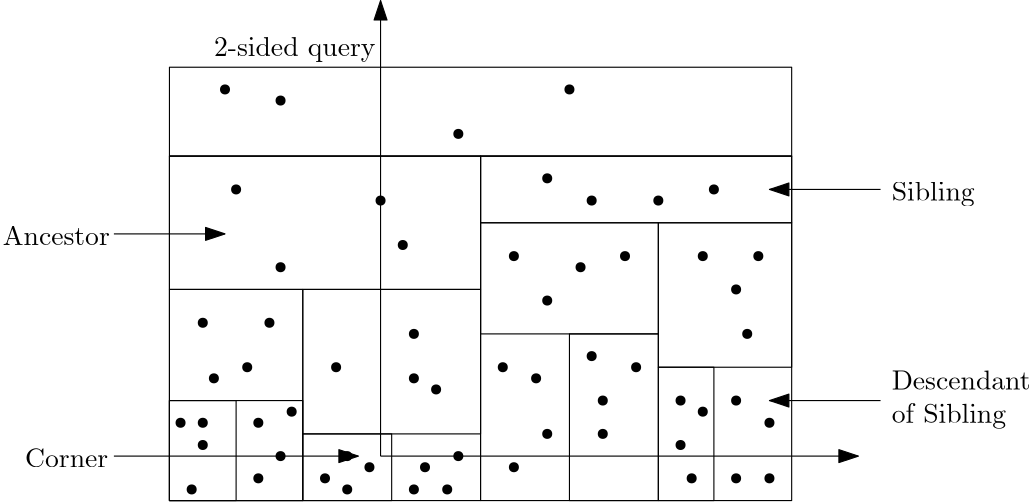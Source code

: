 <?xml version="1.0"?>
<!DOCTYPE ipe SYSTEM "ipe.dtd">
<ipe version="70005" creator="Ipe 7.1.4">
<info created="D:20160426152720" modified="D:20160426152720"/>
<ipestyle name="basic">
<symbol name="arrow/arc(spx)">
<path stroke="sym-stroke" fill="sym-stroke" pen="sym-pen">
0 0 m
-1 0.333 l
-1 -0.333 l
h
</path>
</symbol>
<symbol name="arrow/farc(spx)">
<path stroke="sym-stroke" fill="white" pen="sym-pen">
0 0 m
-1 0.333 l
-1 -0.333 l
h
</path>
</symbol>
<symbol name="mark/circle(sx)" transformations="translations">
<path fill="sym-stroke">
0.6 0 0 0.6 0 0 e
0.4 0 0 0.4 0 0 e
</path>
</symbol>
<symbol name="mark/disk(sx)" transformations="translations">
<path fill="sym-stroke">
0.6 0 0 0.6 0 0 e
</path>
</symbol>
<symbol name="mark/fdisk(sfx)" transformations="translations">
<group>
<path fill="sym-fill">
0.5 0 0 0.5 0 0 e
</path>
<path fill="sym-stroke" fillrule="eofill">
0.6 0 0 0.6 0 0 e
0.4 0 0 0.4 0 0 e
</path>
</group>
</symbol>
<symbol name="mark/box(sx)" transformations="translations">
<path fill="sym-stroke" fillrule="eofill">
-0.6 -0.6 m
0.6 -0.6 l
0.6 0.6 l
-0.6 0.6 l
h
-0.4 -0.4 m
0.4 -0.4 l
0.4 0.4 l
-0.4 0.4 l
h
</path>
</symbol>
<symbol name="mark/square(sx)" transformations="translations">
<path fill="sym-stroke">
-0.6 -0.6 m
0.6 -0.6 l
0.6 0.6 l
-0.6 0.6 l
h
</path>
</symbol>
<symbol name="mark/fsquare(sfx)" transformations="translations">
<group>
<path fill="sym-fill">
-0.5 -0.5 m
0.5 -0.5 l
0.5 0.5 l
-0.5 0.5 l
h
</path>
<path fill="sym-stroke" fillrule="eofill">
-0.6 -0.6 m
0.6 -0.6 l
0.6 0.6 l
-0.6 0.6 l
h
-0.4 -0.4 m
0.4 -0.4 l
0.4 0.4 l
-0.4 0.4 l
h
</path>
</group>
</symbol>
<symbol name="mark/cross(sx)" transformations="translations">
<group>
<path fill="sym-stroke">
-0.43 -0.57 m
0.57 0.43 l
0.43 0.57 l
-0.57 -0.43 l
h
</path>
<path fill="sym-stroke">
-0.43 0.57 m
0.57 -0.43 l
0.43 -0.57 l
-0.57 0.43 l
h
</path>
</group>
</symbol>
<symbol name="arrow/fnormal(spx)">
<path stroke="sym-stroke" fill="white" pen="sym-pen">
0 0 m
-1 0.333 l
-1 -0.333 l
h
</path>
</symbol>
<symbol name="arrow/pointed(spx)">
<path stroke="sym-stroke" fill="sym-stroke" pen="sym-pen">
0 0 m
-1 0.333 l
-0.8 0 l
-1 -0.333 l
h
</path>
</symbol>
<symbol name="arrow/fpointed(spx)">
<path stroke="sym-stroke" fill="white" pen="sym-pen">
0 0 m
-1 0.333 l
-0.8 0 l
-1 -0.333 l
h
</path>
</symbol>
<symbol name="arrow/linear(spx)">
<path stroke="sym-stroke" pen="sym-pen">
-1 0.333 m
0 0 l
-1 -0.333 l
</path>
</symbol>
<symbol name="arrow/fdouble(spx)">
<path stroke="sym-stroke" fill="white" pen="sym-pen">
0 0 m
-1 0.333 l
-1 -0.333 l
h
-1 0 m
-2 0.333 l
-2 -0.333 l
h
</path>
</symbol>
<symbol name="arrow/double(spx)">
<path stroke="sym-stroke" fill="sym-stroke" pen="sym-pen">
0 0 m
-1 0.333 l
-1 -0.333 l
h
-1 0 m
-2 0.333 l
-2 -0.333 l
h
</path>
</symbol>
<pen name="heavier" value="0.8"/>
<pen name="fat" value="1.2"/>
<pen name="ultrafat" value="2"/>
<symbolsize name="large" value="5"/>
<symbolsize name="small" value="2"/>
<symbolsize name="tiny" value="1.1"/>
<arrowsize name="large" value="10"/>
<arrowsize name="small" value="5"/>
<arrowsize name="tiny" value="3"/>
<color name="red" value="1 0 0"/>
<color name="green" value="0 1 0"/>
<color name="blue" value="0 0 1"/>
<color name="yellow" value="1 1 0"/>
<color name="orange" value="1 0.647 0"/>
<color name="gold" value="1 0.843 0"/>
<color name="purple" value="0.627 0.125 0.941"/>
<color name="gray" value="0.745"/>
<color name="brown" value="0.647 0.165 0.165"/>
<color name="navy" value="0 0 0.502"/>
<color name="pink" value="1 0.753 0.796"/>
<color name="seagreen" value="0.18 0.545 0.341"/>
<color name="turquoise" value="0.251 0.878 0.816"/>
<color name="violet" value="0.933 0.51 0.933"/>
<color name="darkblue" value="0 0 0.545"/>
<color name="darkcyan" value="0 0.545 0.545"/>
<color name="darkgray" value="0.663"/>
<color name="darkgreen" value="0 0.392 0"/>
<color name="darkmagenta" value="0.545 0 0.545"/>
<color name="darkorange" value="1 0.549 0"/>
<color name="darkred" value="0.545 0 0"/>
<color name="lightblue" value="0.678 0.847 0.902"/>
<color name="lightcyan" value="0.878 1 1"/>
<color name="lightgray" value="0.827"/>
<color name="lightgreen" value="0.565 0.933 0.565"/>
<color name="lightyellow" value="1 1 0.878"/>
<dashstyle name="dashed" value="[4] 0"/>
<dashstyle name="dotted" value="[1 3] 0"/>
<dashstyle name="dash dotted" value="[4 2 1 2] 0"/>
<dashstyle name="dash dot dotted" value="[4 2 1 2 1 2] 0"/>
<textsize name="large" value="\large"/>
<textsize name="Large" value="\Large"/>
<textsize name="LARGE" value="\LARGE"/>
<textsize name="huge" value="\huge"/>
<textsize name="Huge" value="\Huge"/>
<textsize name="small" value="\small"/>
<textsize name="footnote" value="\footnotesize"/>
<textsize name="tiny" value="\tiny"/>
<textstyle name="center" begin="\begin{center}" end="\end{center}"/>
<textstyle name="itemize" begin="\begin{itemize}" end="\end{itemize}"/>
<textstyle name="item" begin="\begin{itemize}\item{}" end="\end{itemize}"/>
<gridsize name="4 pts" value="4"/>
<gridsize name="8 pts (~3 mm)" value="8"/>
<gridsize name="16 pts (~6 mm)" value="16"/>
<gridsize name="32 pts (~12 mm)" value="32"/>
<gridsize name="10 pts (~3.5 mm)" value="10"/>
<gridsize name="20 pts (~7 mm)" value="20"/>
<gridsize name="14 pts (~5 mm)" value="14"/>
<gridsize name="28 pts (~10 mm)" value="28"/>
<gridsize name="56 pts (~20 mm)" value="56"/>
<anglesize name="90 deg" value="90"/>
<anglesize name="60 deg" value="60"/>
<anglesize name="45 deg" value="45"/>
<anglesize name="30 deg" value="30"/>
<anglesize name="22.5 deg" value="22.5"/>
<tiling name="falling" angle="-60" step="4" width="1"/>
<tiling name="rising" angle="30" step="4" width="1"/>
</ipestyle>
<page>
<layer name="alpha"/>
<view layers="alpha" active="alpha"/>
<path layer="alpha" stroke="black">
128 784 m
128 752 l
352 752 l
352 784 l
h
</path>
<path stroke="black">
128 752 m
128 628 l
240 628 l
240 752 l
h
</path>
<path stroke="black">
240 628 m
240 752 l
352 752 l
352 628 l
h
</path>
<path stroke="black">
128 752 m
128 704 l
240 704 l
240 752 l
h
</path>
<path stroke="black">
128 704 m
128 628 l
176 628 l
176 704 l
h
</path>
<path stroke="black">
128 664 m
128 628 l
176 628 l
176 664 l
h
</path>
<path stroke="black">
128 664 m
128 628 l
152 628 l
152 664 l
h
</path>
<path stroke="black">
176 704 m
176 652 l
240 652 l
240 704 l
h
</path>
<path stroke="black">
176 652 m
176 628 l
208 628 l
208 652 l
h
</path>
<path stroke="black">
240 752 m
240 728 l
352 728 l
352 752 l
h
</path>
<path stroke="black">
240 728 m
240 688 l
304 688 l
304 728 l
h
</path>
<path stroke="black">
304 688 m
304 628 l
272 628 l
272 688 l
h
</path>
<path stroke="black">
304 728 m
304 676 l
352 676 l
352 728 l
h
</path>
<path stroke="black">
304 676 m
304 628 l
324 628 l
324 676 l
h
</path>
<use name="mark/disk(sx)" pos="148 776" size="normal" stroke="black"/>
<use name="mark/disk(sx)" pos="168 772" size="normal" stroke="black"/>
<use name="mark/disk(sx)" pos="232 760" size="normal" stroke="black"/>
<use name="mark/disk(sx)" pos="272 776" size="normal" stroke="black"/>
<use name="mark/disk(sx)" pos="152 740" size="normal" stroke="black"/>
<use name="mark/disk(sx)" pos="168 712" size="normal" stroke="black"/>
<use name="mark/disk(sx)" pos="204 736" size="normal" stroke="black"/>
<use name="mark/disk(sx)" pos="212 720" size="normal" stroke="black"/>
<use name="mark/disk(sx)" pos="264 744" size="normal" stroke="black"/>
<use name="mark/disk(sx)" pos="280 736" size="normal" stroke="black"/>
<use name="mark/disk(sx)" pos="304 736" size="normal" stroke="black"/>
<use name="mark/disk(sx)" pos="324 740" size="normal" stroke="black"/>
<use name="mark/disk(sx)" pos="252 716" size="normal" stroke="black"/>
<use name="mark/disk(sx)" pos="264 700" size="normal" stroke="black"/>
<use name="mark/disk(sx)" pos="276 712" size="normal" stroke="black"/>
<use name="mark/disk(sx)" pos="292 716" size="normal" stroke="black"/>
<use name="mark/disk(sx)" pos="320 716" size="normal" stroke="black"/>
<use name="mark/disk(sx)" pos="332 704" size="normal" stroke="black"/>
<use name="mark/disk(sx)" pos="340 716" size="normal" stroke="black"/>
<use name="mark/disk(sx)" pos="336 688" size="normal" stroke="black"/>
<use name="mark/disk(sx)" pos="332 664" size="normal" stroke="black"/>
<use name="mark/disk(sx)" pos="344 656" size="normal" stroke="black"/>
<use name="mark/disk(sx)" pos="332 636" size="normal" stroke="black"/>
<use name="mark/disk(sx)" pos="344 636" size="normal" stroke="black"/>
<use name="mark/disk(sx)" pos="316 636" size="normal" stroke="black"/>
<use name="mark/disk(sx)" pos="312 648" size="normal" stroke="black"/>
<use name="mark/disk(sx)" pos="320 660" size="normal" stroke="black"/>
<use name="mark/disk(sx)" pos="312 664" size="normal" stroke="black"/>
<use name="mark/disk(sx)" pos="280 680" size="normal" stroke="black"/>
<use name="mark/disk(sx)" pos="296 676" size="normal" stroke="black"/>
<use name="mark/disk(sx)" pos="284 664" size="normal" stroke="black"/>
<use name="mark/disk(sx)" pos="284 652" size="normal" stroke="black"/>
<use name="mark/disk(sx)" pos="248 676" size="normal" stroke="black"/>
<use name="mark/disk(sx)" pos="260 672" size="normal" stroke="black"/>
<use name="mark/disk(sx)" pos="252 640" size="normal" stroke="black"/>
<use name="mark/disk(sx)" pos="264 652" size="normal" stroke="black"/>
<use name="mark/disk(sx)" pos="188 676" size="normal" stroke="black"/>
<use name="mark/disk(sx)" pos="216 688" size="normal" stroke="black"/>
<use name="mark/disk(sx)" pos="216 672" size="normal" stroke="black"/>
<use name="mark/disk(sx)" pos="224 668" size="normal" stroke="black"/>
<use name="mark/disk(sx)" pos="216 632" size="normal" stroke="black"/>
<use name="mark/disk(sx)" pos="220 640" size="normal" stroke="black"/>
<use name="mark/disk(sx)" pos="228 632" size="normal" stroke="black"/>
<use name="mark/disk(sx)" pos="232 644" size="normal" stroke="black"/>
<use name="mark/disk(sx)" pos="184 636" size="normal" stroke="black"/>
<use name="mark/disk(sx)" pos="192 632" size="normal" stroke="black"/>
<use name="mark/disk(sx)" pos="200 640" size="normal" stroke="black"/>
<use name="mark/disk(sx)" pos="192 644" size="normal" stroke="black"/>
<use name="mark/disk(sx)" pos="160 656" size="normal" stroke="black"/>
<use name="mark/disk(sx)" pos="172 660" size="normal" stroke="black"/>
<use name="mark/disk(sx)" pos="168 644" size="normal" stroke="black"/>
<use name="mark/disk(sx)" pos="160 636" size="normal" stroke="black"/>
<use name="mark/disk(sx)" pos="132 656" size="normal" stroke="black"/>
<use name="mark/disk(sx)" pos="140 656" size="normal" stroke="black"/>
<use name="mark/disk(sx)" pos="140 648" size="normal" stroke="black"/>
<use name="mark/disk(sx)" pos="136 632" size="normal" stroke="black"/>
<use name="mark/disk(sx)" pos="140 692" size="normal" stroke="black"/>
<use name="mark/disk(sx)" pos="144 672" size="normal" stroke="black"/>
<use name="mark/disk(sx)" pos="164 692" size="normal" stroke="black"/>
<use name="mark/disk(sx)" pos="156 676" size="normal" stroke="black"/>
<path stroke="black" rarrow="normal/normal">
204 808 m
204 644 l
204 644 l
</path>
<path stroke="black" rarrow="normal/normal">
376 644 m
204 644 l
204 644 l
</path>
<text matrix="1 0 0 1 8 -8" transformations="translations" pos="136 796" stroke="black" type="label" width="58.199" height="6.926" depth="1.93" valign="baseline">2-sided query</text>
<text matrix="1 0 0 1 28 0" transformations="translations" pos="48 640" stroke="black" type="label" width="29.943" height="6.808" depth="0" valign="baseline">Corner</text>
<path stroke="black" rarrow="normal/normal">
196 644 m
108 644 l
108 644 l
</path>
<text matrix="1 0 0 1 20 -12" transformations="translations" pos="48 732" stroke="black" type="label" width="38.55" height="6.808" depth="0" valign="baseline">Ancestor</text>
<path stroke="black" rarrow="normal/normal">
148 724 m
108 724 l
108 724 l
</path>
<text matrix="1 0 0 1 24 -4" transformations="translations" pos="364 672" stroke="black" type="label" width="50.007" height="6.918" depth="0" valign="baseline">Descendant</text>
<text matrix="1 0 0 1 20 -8" transformations="translations" pos="368 664" stroke="black" type="label" width="41.234" height="6.926" depth="1.93" valign="baseline">of Sibling</text>
<path stroke="black" rarrow="normal/normal">
344 664 m
384 664 l
384 664 l
</path>
<text matrix="1 0 0 1 4 -12" transformations="translations" pos="384 748" stroke="black" type="label" width="29.888" height="6.926" depth="1.93" valign="baseline">Sibling</text>
<path stroke="black" rarrow="normal/normal">
344 740 m
384 740 l
384 740 l
</path>
</page>
</ipe>
